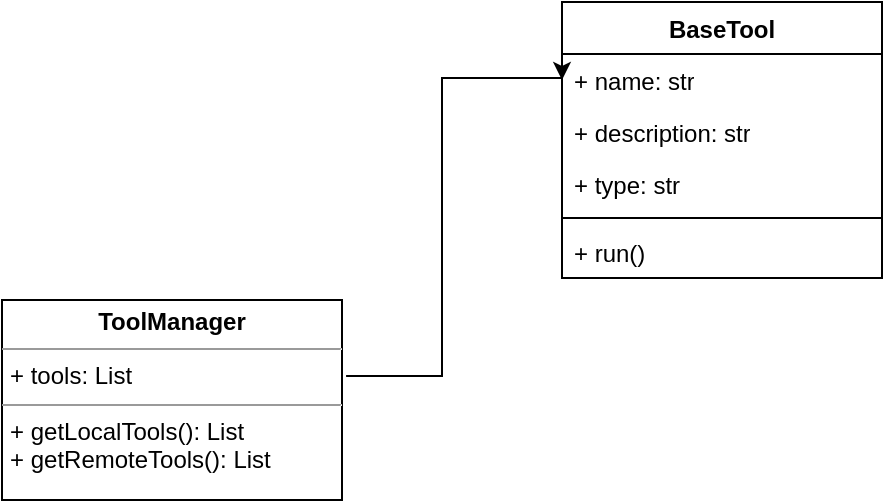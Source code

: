 <mxfile version="21.2.9" type="github">
  <diagram name="第 1 页" id="fyI0o6ksm3-mZdmoZtR1">
    <mxGraphModel dx="1434" dy="708" grid="1" gridSize="10" guides="1" tooltips="1" connect="1" arrows="1" fold="1" page="1" pageScale="1" pageWidth="827" pageHeight="1169" math="0" shadow="0">
      <root>
        <mxCell id="0" />
        <mxCell id="1" parent="0" />
        <mxCell id="-XifN7KOHZSMYTh8X8Ft-35" value="" style="group" vertex="1" connectable="0" parent="1">
          <mxGeometry x="70" y="61" width="440" height="249" as="geometry" />
        </mxCell>
        <mxCell id="-XifN7KOHZSMYTh8X8Ft-5" value="&lt;p style=&quot;margin:0px;margin-top:4px;text-align:center;&quot;&gt;&lt;b&gt;ToolManager&lt;/b&gt;&lt;/p&gt;&lt;hr size=&quot;1&quot;&gt;&lt;p style=&quot;margin:0px;margin-left:4px;&quot;&gt;+ tools: List&lt;/p&gt;&lt;hr size=&quot;1&quot;&gt;&lt;p style=&quot;margin:0px;margin-left:4px;&quot;&gt;+ getLocalTools(): List&lt;/p&gt;&lt;p style=&quot;margin:0px;margin-left:4px;&quot;&gt;+ getRemoteTools(): List&lt;/p&gt;" style="verticalAlign=top;align=left;overflow=fill;fontSize=12;fontFamily=Helvetica;html=1;whiteSpace=wrap;" vertex="1" parent="-XifN7KOHZSMYTh8X8Ft-35">
          <mxGeometry y="149" width="170" height="100" as="geometry" />
        </mxCell>
        <mxCell id="-XifN7KOHZSMYTh8X8Ft-12" value="BaseTool" style="swimlane;fontStyle=1;align=center;verticalAlign=top;childLayout=stackLayout;horizontal=1;startSize=26;horizontalStack=0;resizeParent=1;resizeParentMax=0;resizeLast=0;collapsible=1;marginBottom=0;whiteSpace=wrap;html=1;" vertex="1" parent="-XifN7KOHZSMYTh8X8Ft-35">
          <mxGeometry x="280" width="160" height="138" as="geometry">
            <mxRectangle x="330" y="320" width="100" height="30" as="alternateBounds" />
          </mxGeometry>
        </mxCell>
        <mxCell id="-XifN7KOHZSMYTh8X8Ft-13" value="+ name: str" style="text;strokeColor=none;fillColor=none;align=left;verticalAlign=top;spacingLeft=4;spacingRight=4;overflow=hidden;rotatable=0;points=[[0,0.5],[1,0.5]];portConstraint=eastwest;whiteSpace=wrap;html=1;" vertex="1" parent="-XifN7KOHZSMYTh8X8Ft-12">
          <mxGeometry y="26" width="160" height="26" as="geometry" />
        </mxCell>
        <mxCell id="-XifN7KOHZSMYTh8X8Ft-31" value="+ description: str" style="text;strokeColor=none;fillColor=none;align=left;verticalAlign=top;spacingLeft=4;spacingRight=4;overflow=hidden;rotatable=0;points=[[0,0.5],[1,0.5]];portConstraint=eastwest;whiteSpace=wrap;html=1;" vertex="1" parent="-XifN7KOHZSMYTh8X8Ft-12">
          <mxGeometry y="52" width="160" height="26" as="geometry" />
        </mxCell>
        <mxCell id="-XifN7KOHZSMYTh8X8Ft-34" value="+ type: str" style="text;strokeColor=none;fillColor=none;align=left;verticalAlign=top;spacingLeft=4;spacingRight=4;overflow=hidden;rotatable=0;points=[[0,0.5],[1,0.5]];portConstraint=eastwest;whiteSpace=wrap;html=1;" vertex="1" parent="-XifN7KOHZSMYTh8X8Ft-12">
          <mxGeometry y="78" width="160" height="26" as="geometry" />
        </mxCell>
        <mxCell id="-XifN7KOHZSMYTh8X8Ft-14" value="" style="line;strokeWidth=1;fillColor=none;align=left;verticalAlign=middle;spacingTop=-1;spacingLeft=3;spacingRight=3;rotatable=0;labelPosition=right;points=[];portConstraint=eastwest;strokeColor=inherit;" vertex="1" parent="-XifN7KOHZSMYTh8X8Ft-12">
          <mxGeometry y="104" width="160" height="8" as="geometry" />
        </mxCell>
        <mxCell id="-XifN7KOHZSMYTh8X8Ft-15" value="+ run()" style="text;strokeColor=none;fillColor=none;align=left;verticalAlign=top;spacingLeft=4;spacingRight=4;overflow=hidden;rotatable=0;points=[[0,0.5],[1,0.5]];portConstraint=eastwest;whiteSpace=wrap;html=1;" vertex="1" parent="-XifN7KOHZSMYTh8X8Ft-12">
          <mxGeometry y="112" width="160" height="26" as="geometry" />
        </mxCell>
        <mxCell id="-XifN7KOHZSMYTh8X8Ft-33" value="" style="edgeStyle=orthogonalEdgeStyle;rounded=0;orthogonalLoop=1;jettySize=auto;html=1;entryX=0;entryY=0.5;entryDx=0;entryDy=0;exitX=1.012;exitY=0.38;exitDx=0;exitDy=0;exitPerimeter=0;" edge="1" parent="-XifN7KOHZSMYTh8X8Ft-35" source="-XifN7KOHZSMYTh8X8Ft-5" target="-XifN7KOHZSMYTh8X8Ft-13">
          <mxGeometry relative="1" as="geometry">
            <mxPoint x="250" y="199" as="targetPoint" />
            <Array as="points">
              <mxPoint x="220" y="187" />
              <mxPoint x="220" y="38" />
            </Array>
          </mxGeometry>
        </mxCell>
      </root>
    </mxGraphModel>
  </diagram>
</mxfile>
